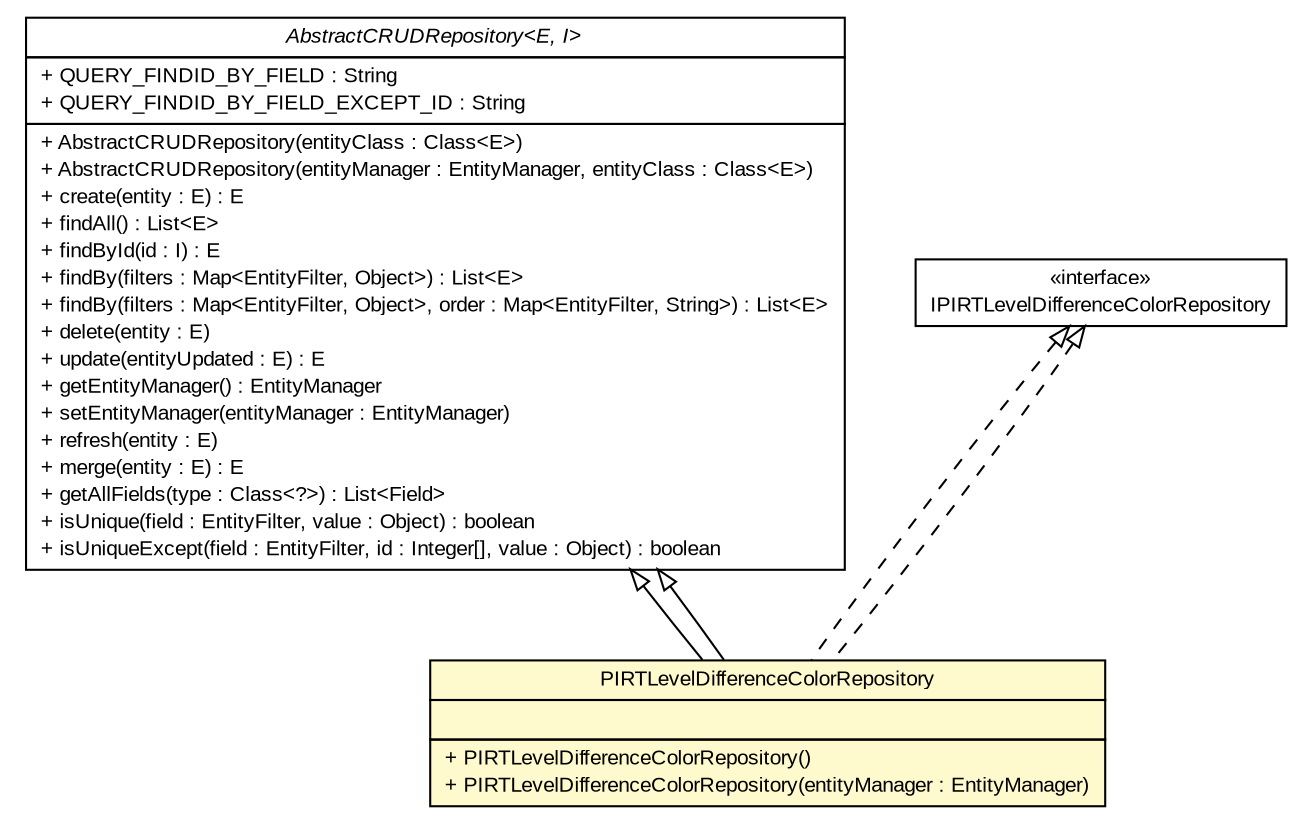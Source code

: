 #!/usr/local/bin/dot
#
# Class diagram 
# Generated by UMLGraph version R5_6-24-gf6e263 (http://www.umlgraph.org/)
#

digraph G {
	edge [fontname="arial",fontsize=10,labelfontname="arial",labelfontsize=10];
	node [fontname="arial",fontsize=10,shape=plaintext];
	nodesep=0.25;
	ranksep=0.5;
	// gov.sandia.cf.dao.AbstractCRUDRepository<E, I>
	c326377 [label=<<table title="gov.sandia.cf.dao.AbstractCRUDRepository" border="0" cellborder="1" cellspacing="0" cellpadding="2" port="p" href="../AbstractCRUDRepository.html">
		<tr><td><table border="0" cellspacing="0" cellpadding="1">
<tr><td align="center" balign="center"><font face="arial italic"> AbstractCRUDRepository&lt;E, I&gt; </font></td></tr>
		</table></td></tr>
		<tr><td><table border="0" cellspacing="0" cellpadding="1">
<tr><td align="left" balign="left"> + QUERY_FINDID_BY_FIELD : String </td></tr>
<tr><td align="left" balign="left"> + QUERY_FINDID_BY_FIELD_EXCEPT_ID : String </td></tr>
		</table></td></tr>
		<tr><td><table border="0" cellspacing="0" cellpadding="1">
<tr><td align="left" balign="left"> + AbstractCRUDRepository(entityClass : Class&lt;E&gt;) </td></tr>
<tr><td align="left" balign="left"> + AbstractCRUDRepository(entityManager : EntityManager, entityClass : Class&lt;E&gt;) </td></tr>
<tr><td align="left" balign="left"> + create(entity : E) : E </td></tr>
<tr><td align="left" balign="left"> + findAll() : List&lt;E&gt; </td></tr>
<tr><td align="left" balign="left"> + findById(id : I) : E </td></tr>
<tr><td align="left" balign="left"> + findBy(filters : Map&lt;EntityFilter, Object&gt;) : List&lt;E&gt; </td></tr>
<tr><td align="left" balign="left"> + findBy(filters : Map&lt;EntityFilter, Object&gt;, order : Map&lt;EntityFilter, String&gt;) : List&lt;E&gt; </td></tr>
<tr><td align="left" balign="left"> + delete(entity : E) </td></tr>
<tr><td align="left" balign="left"> + update(entityUpdated : E) : E </td></tr>
<tr><td align="left" balign="left"> + getEntityManager() : EntityManager </td></tr>
<tr><td align="left" balign="left"> + setEntityManager(entityManager : EntityManager) </td></tr>
<tr><td align="left" balign="left"> + refresh(entity : E) </td></tr>
<tr><td align="left" balign="left"> + merge(entity : E) : E </td></tr>
<tr><td align="left" balign="left"> + getAllFields(type : Class&lt;?&gt;) : List&lt;Field&gt; </td></tr>
<tr><td align="left" balign="left"> + isUnique(field : EntityFilter, value : Object) : boolean </td></tr>
<tr><td align="left" balign="left"> + isUniqueExcept(field : EntityFilter, id : Integer[], value : Object) : boolean </td></tr>
		</table></td></tr>
		</table>>, URL="../AbstractCRUDRepository.html", fontname="arial", fontcolor="black", fontsize=10.0];
	// gov.sandia.cf.dao.impl.PIRTLevelDifferenceColorRepository
	c326439 [label=<<table title="gov.sandia.cf.dao.impl.PIRTLevelDifferenceColorRepository" border="0" cellborder="1" cellspacing="0" cellpadding="2" port="p" bgcolor="lemonChiffon" href="./PIRTLevelDifferenceColorRepository.html">
		<tr><td><table border="0" cellspacing="0" cellpadding="1">
<tr><td align="center" balign="center"> PIRTLevelDifferenceColorRepository </td></tr>
		</table></td></tr>
		<tr><td><table border="0" cellspacing="0" cellpadding="1">
<tr><td align="left" balign="left">  </td></tr>
		</table></td></tr>
		<tr><td><table border="0" cellspacing="0" cellpadding="1">
<tr><td align="left" balign="left"> + PIRTLevelDifferenceColorRepository() </td></tr>
<tr><td align="left" balign="left"> + PIRTLevelDifferenceColorRepository(entityManager : EntityManager) </td></tr>
		</table></td></tr>
		</table>>, URL="./PIRTLevelDifferenceColorRepository.html", fontname="arial", fontcolor="black", fontsize=10.0];
	// gov.sandia.cf.dao.IPIRTLevelDifferenceColorRepository
	c326485 [label=<<table title="gov.sandia.cf.dao.IPIRTLevelDifferenceColorRepository" border="0" cellborder="1" cellspacing="0" cellpadding="2" port="p" href="../IPIRTLevelDifferenceColorRepository.html">
		<tr><td><table border="0" cellspacing="0" cellpadding="1">
<tr><td align="center" balign="center"> &#171;interface&#187; </td></tr>
<tr><td align="center" balign="center"> IPIRTLevelDifferenceColorRepository </td></tr>
		</table></td></tr>
		</table>>, URL="../IPIRTLevelDifferenceColorRepository.html", fontname="arial", fontcolor="black", fontsize=10.0];
	//gov.sandia.cf.dao.impl.PIRTLevelDifferenceColorRepository extends gov.sandia.cf.dao.AbstractCRUDRepository<gov.sandia.cf.model.PIRTLevelDifferenceColor, java.lang.Integer>
	c326377:p -> c326439:p [dir=back,arrowtail=empty];
	//gov.sandia.cf.dao.impl.PIRTLevelDifferenceColorRepository implements gov.sandia.cf.dao.IPIRTLevelDifferenceColorRepository
	c326485:p -> c326439:p [dir=back,arrowtail=empty,style=dashed];
	//gov.sandia.cf.dao.impl.PIRTLevelDifferenceColorRepository extends gov.sandia.cf.dao.AbstractCRUDRepository<gov.sandia.cf.model.PIRTLevelDifferenceColor, java.lang.Integer>
	c326377:p -> c326439:p [dir=back,arrowtail=empty];
	//gov.sandia.cf.dao.impl.PIRTLevelDifferenceColorRepository implements gov.sandia.cf.dao.IPIRTLevelDifferenceColorRepository
	c326485:p -> c326439:p [dir=back,arrowtail=empty,style=dashed];
}

